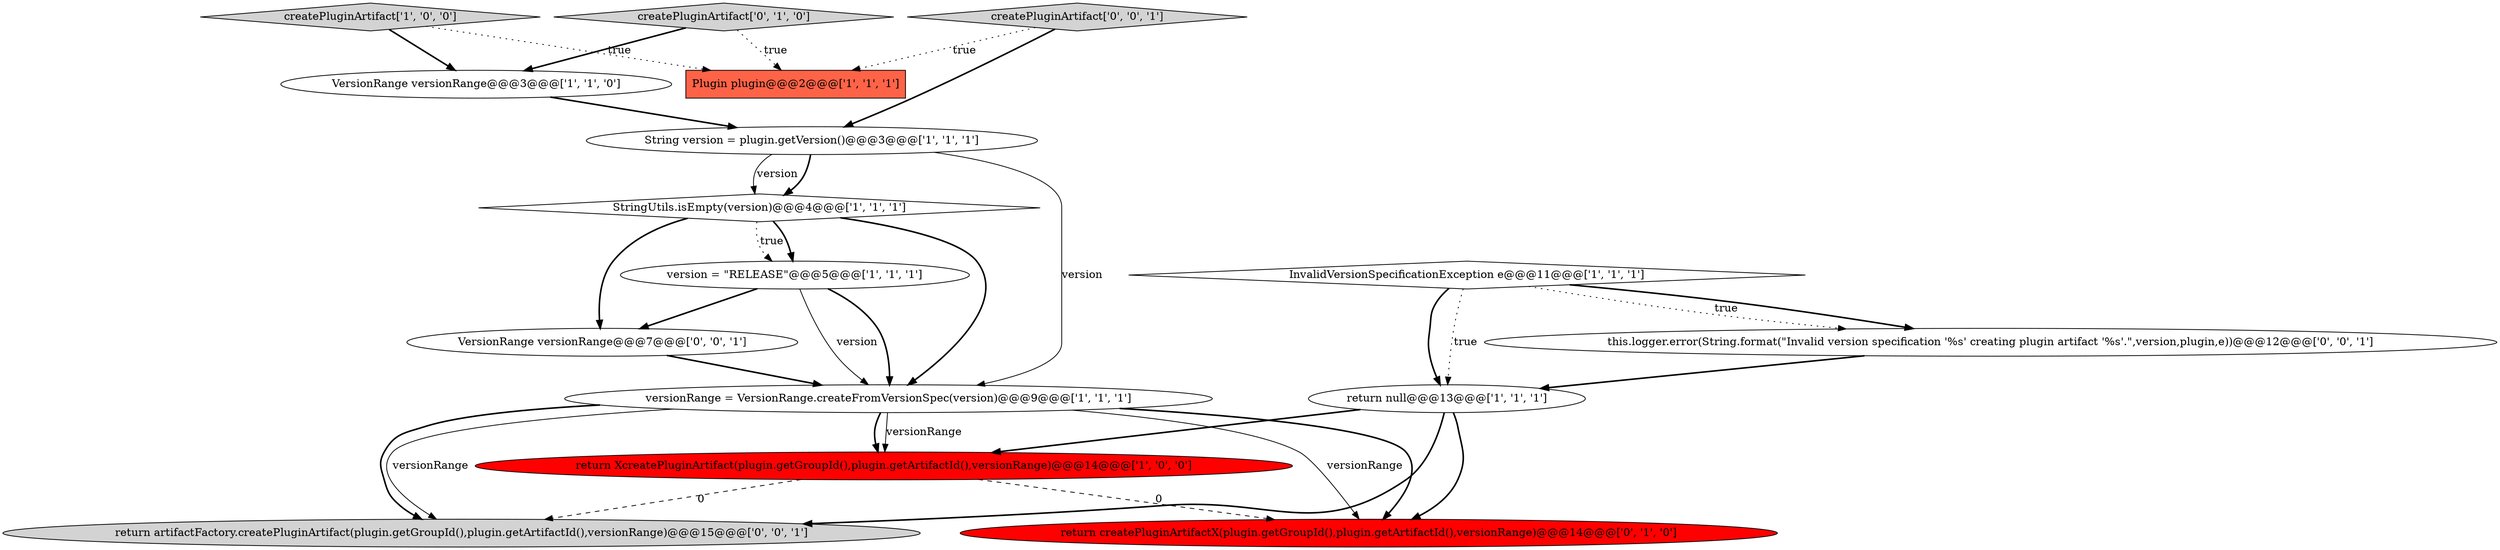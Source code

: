 digraph {
13 [style = filled, label = "return artifactFactory.createPluginArtifact(plugin.getGroupId(),plugin.getArtifactId(),versionRange)@@@15@@@['0', '0', '1']", fillcolor = lightgray, shape = ellipse image = "AAA0AAABBB3BBB"];
6 [style = filled, label = "return XcreatePluginArtifact(plugin.getGroupId(),plugin.getArtifactId(),versionRange)@@@14@@@['1', '0', '0']", fillcolor = red, shape = ellipse image = "AAA1AAABBB1BBB"];
5 [style = filled, label = "StringUtils.isEmpty(version)@@@4@@@['1', '1', '1']", fillcolor = white, shape = diamond image = "AAA0AAABBB1BBB"];
2 [style = filled, label = "return null@@@13@@@['1', '1', '1']", fillcolor = white, shape = ellipse image = "AAA0AAABBB1BBB"];
9 [style = filled, label = "InvalidVersionSpecificationException e@@@11@@@['1', '1', '1']", fillcolor = white, shape = diamond image = "AAA0AAABBB1BBB"];
7 [style = filled, label = "createPluginArtifact['1', '0', '0']", fillcolor = lightgray, shape = diamond image = "AAA0AAABBB1BBB"];
1 [style = filled, label = "VersionRange versionRange@@@3@@@['1', '1', '0']", fillcolor = white, shape = ellipse image = "AAA0AAABBB1BBB"];
10 [style = filled, label = "return createPluginArtifactX(plugin.getGroupId(),plugin.getArtifactId(),versionRange)@@@14@@@['0', '1', '0']", fillcolor = red, shape = ellipse image = "AAA1AAABBB2BBB"];
15 [style = filled, label = "VersionRange versionRange@@@7@@@['0', '0', '1']", fillcolor = white, shape = ellipse image = "AAA0AAABBB3BBB"];
12 [style = filled, label = "this.logger.error(String.format(\"Invalid version specification '%s' creating plugin artifact '%s'.\",version,plugin,e))@@@12@@@['0', '0', '1']", fillcolor = white, shape = ellipse image = "AAA0AAABBB3BBB"];
14 [style = filled, label = "createPluginArtifact['0', '0', '1']", fillcolor = lightgray, shape = diamond image = "AAA0AAABBB3BBB"];
3 [style = filled, label = "String version = plugin.getVersion()@@@3@@@['1', '1', '1']", fillcolor = white, shape = ellipse image = "AAA0AAABBB1BBB"];
11 [style = filled, label = "createPluginArtifact['0', '1', '0']", fillcolor = lightgray, shape = diamond image = "AAA0AAABBB2BBB"];
0 [style = filled, label = "Plugin plugin@@@2@@@['1', '1', '1']", fillcolor = tomato, shape = box image = "AAA0AAABBB1BBB"];
4 [style = filled, label = "version = \"RELEASE\"@@@5@@@['1', '1', '1']", fillcolor = white, shape = ellipse image = "AAA0AAABBB1BBB"];
8 [style = filled, label = "versionRange = VersionRange.createFromVersionSpec(version)@@@9@@@['1', '1', '1']", fillcolor = white, shape = ellipse image = "AAA0AAABBB1BBB"];
8->10 [style = solid, label="versionRange"];
14->3 [style = bold, label=""];
5->8 [style = bold, label=""];
8->10 [style = bold, label=""];
9->12 [style = dotted, label="true"];
8->13 [style = solid, label="versionRange"];
7->1 [style = bold, label=""];
14->0 [style = dotted, label="true"];
9->2 [style = bold, label=""];
11->1 [style = bold, label=""];
2->6 [style = bold, label=""];
3->8 [style = solid, label="version"];
4->8 [style = solid, label="version"];
4->15 [style = bold, label=""];
1->3 [style = bold, label=""];
5->15 [style = bold, label=""];
8->6 [style = bold, label=""];
7->0 [style = dotted, label="true"];
2->10 [style = bold, label=""];
5->4 [style = dotted, label="true"];
6->10 [style = dashed, label="0"];
2->13 [style = bold, label=""];
12->2 [style = bold, label=""];
3->5 [style = bold, label=""];
6->13 [style = dashed, label="0"];
9->2 [style = dotted, label="true"];
11->0 [style = dotted, label="true"];
5->4 [style = bold, label=""];
8->6 [style = solid, label="versionRange"];
4->8 [style = bold, label=""];
9->12 [style = bold, label=""];
3->5 [style = solid, label="version"];
15->8 [style = bold, label=""];
8->13 [style = bold, label=""];
}
